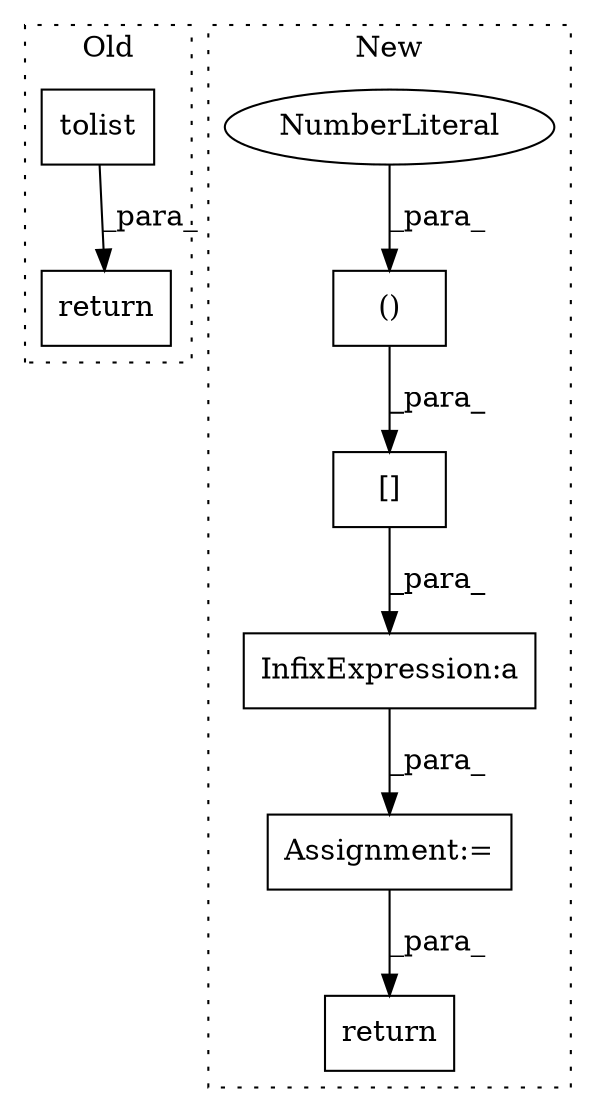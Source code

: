 digraph G {
subgraph cluster0 {
1 [label="tolist" a="32" s="4552" l="8" shape="box"];
3 [label="return" a="41" s="4661" l="7" shape="box"];
label = "Old";
style="dotted";
}
subgraph cluster1 {
2 [label="return" a="41" s="4855" l="14" shape="box"];
4 [label="Assignment:=" a="7" s="4670" l="1" shape="box"];
5 [label="()" a="106" s="4686" l="30" shape="box"];
6 [label="InfixExpression:a" a="27" s="4718" l="3" shape="box"];
7 [label="[]" a="2" s="4672,4716" l="14,2" shape="box"];
8 [label="NumberLiteral" a="34" s="4686" l="1" shape="ellipse"];
label = "New";
style="dotted";
}
1 -> 3 [label="_para_"];
4 -> 2 [label="_para_"];
5 -> 7 [label="_para_"];
6 -> 4 [label="_para_"];
7 -> 6 [label="_para_"];
8 -> 5 [label="_para_"];
}